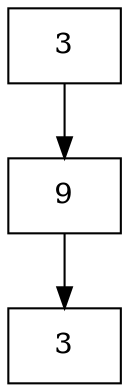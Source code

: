 digraph G {
    node [shape=box];

    i1[label = "3"];
    i2[label = "9"];
    i3[label = "3"];

    i1 -> i2 -> i3;
}